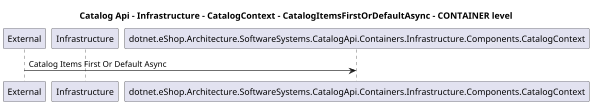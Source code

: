 @startuml
skinparam dpi 60

title Catalog Api - Infrastructure - CatalogContext - CatalogItemsFirstOrDefaultAsync - CONTAINER level

participant "External" as C4InterFlow.Utils.ExternalSystem
participant "Infrastructure" as dotnet.eShop.Architecture.SoftwareSystems.CatalogApi.Containers.Infrastructure

C4InterFlow.Utils.ExternalSystem -> dotnet.eShop.Architecture.SoftwareSystems.CatalogApi.Containers.Infrastructure.Components.CatalogContext : Catalog Items First Or Default Async


@enduml
